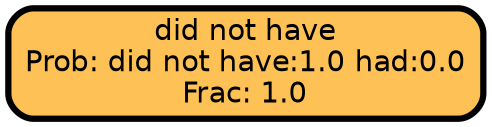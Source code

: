 graph Tree {
node [shape=box, style="filled, rounded",color="black",penwidth="3",fontcolor="black",                 fontname=helvetica] ;
graph [ranksep="0 equally", splines=straight,                 bgcolor=transparent, dpi=200] ;
edge [fontname=helvetica, color=black] ;
0 [label="did not have
Prob: did not have:1.0 had:0.0
Frac: 1.0", fillcolor="#fdc156"] ;
{rank = same;}}